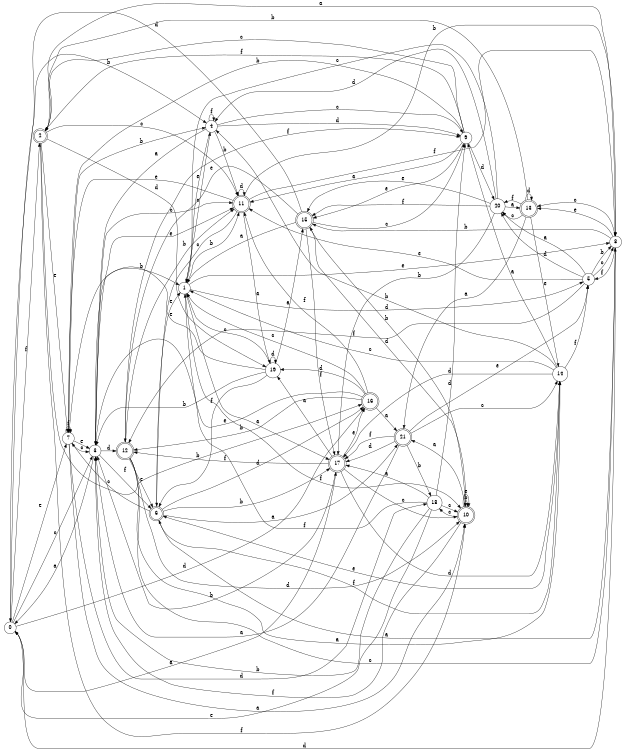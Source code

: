 digraph n18_10 {
__start0 [label="" shape="none"];

rankdir=LR;
size="8,5";

s0 [style="filled", color="black", fillcolor="white" shape="circle", label="0"];
s1 [style="filled", color="black", fillcolor="white" shape="circle", label="1"];
s2 [style="rounded,filled", color="black", fillcolor="white" shape="doublecircle", label="2"];
s3 [style="filled", color="black", fillcolor="white" shape="circle", label="3"];
s4 [style="filled", color="black", fillcolor="white" shape="circle", label="4"];
s5 [style="filled", color="black", fillcolor="white" shape="circle", label="5"];
s6 [style="rounded,filled", color="black", fillcolor="white" shape="doublecircle", label="6"];
s7 [style="filled", color="black", fillcolor="white" shape="circle", label="7"];
s8 [style="filled", color="black", fillcolor="white" shape="circle", label="8"];
s9 [style="filled", color="black", fillcolor="white" shape="circle", label="9"];
s10 [style="rounded,filled", color="black", fillcolor="white" shape="doublecircle", label="10"];
s11 [style="rounded,filled", color="black", fillcolor="white" shape="doublecircle", label="11"];
s12 [style="rounded,filled", color="black", fillcolor="white" shape="doublecircle", label="12"];
s13 [style="rounded,filled", color="black", fillcolor="white" shape="doublecircle", label="13"];
s14 [style="filled", color="black", fillcolor="white" shape="circle", label="14"];
s15 [style="rounded,filled", color="black", fillcolor="white" shape="doublecircle", label="15"];
s16 [style="rounded,filled", color="black", fillcolor="white" shape="doublecircle", label="16"];
s17 [style="rounded,filled", color="black", fillcolor="white" shape="doublecircle", label="17"];
s18 [style="filled", color="black", fillcolor="white" shape="circle", label="18"];
s19 [style="filled", color="black", fillcolor="white" shape="circle", label="19"];
s20 [style="filled", color="black", fillcolor="white" shape="circle", label="20"];
s21 [style="rounded,filled", color="black", fillcolor="white" shape="doublecircle", label="21"];
s0 -> s17 [label="a"];
s0 -> s4 [label="b"];
s0 -> s3 [label="c"];
s0 -> s16 [label="d"];
s0 -> s7 [label="e"];
s0 -> s2 [label="f"];
s1 -> s17 [label="a"];
s1 -> s11 [label="b"];
s1 -> s4 [label="c"];
s1 -> s5 [label="d"];
s1 -> s8 [label="e"];
s1 -> s10 [label="f"];
s2 -> s8 [label="a"];
s2 -> s16 [label="b"];
s2 -> s11 [label="c"];
s2 -> s19 [label="d"];
s2 -> s7 [label="e"];
s2 -> s10 [label="f"];
s3 -> s0 [label="a"];
s3 -> s1 [label="b"];
s3 -> s11 [label="c"];
s3 -> s12 [label="d"];
s3 -> s11 [label="e"];
s3 -> s6 [label="f"];
s4 -> s3 [label="a"];
s4 -> s11 [label="b"];
s4 -> s9 [label="c"];
s4 -> s9 [label="d"];
s4 -> s1 [label="e"];
s4 -> s4 [label="f"];
s5 -> s20 [label="a"];
s5 -> s8 [label="b"];
s5 -> s8 [label="c"];
s5 -> s20 [label="d"];
s5 -> s11 [label="e"];
s5 -> s12 [label="f"];
s6 -> s21 [label="a"];
s6 -> s17 [label="b"];
s6 -> s7 [label="c"];
s6 -> s16 [label="d"];
s6 -> s1 [label="e"];
s6 -> s14 [label="f"];
s7 -> s10 [label="a"];
s7 -> s4 [label="b"];
s7 -> s3 [label="c"];
s7 -> s18 [label="d"];
s7 -> s3 [label="e"];
s7 -> s7 [label="f"];
s8 -> s6 [label="a"];
s8 -> s15 [label="b"];
s8 -> s13 [label="c"];
s8 -> s0 [label="d"];
s8 -> s13 [label="e"];
s8 -> s5 [label="f"];
s9 -> s11 [label="a"];
s9 -> s7 [label="b"];
s9 -> s2 [label="c"];
s9 -> s20 [label="d"];
s9 -> s15 [label="e"];
s9 -> s2 [label="f"];
s10 -> s21 [label="a"];
s10 -> s10 [label="b"];
s10 -> s18 [label="c"];
s10 -> s15 [label="d"];
s10 -> s10 [label="e"];
s10 -> s3 [label="f"];
s11 -> s19 [label="a"];
s11 -> s8 [label="b"];
s11 -> s6 [label="c"];
s11 -> s11 [label="d"];
s11 -> s7 [label="e"];
s11 -> s8 [label="f"];
s12 -> s14 [label="a"];
s12 -> s11 [label="b"];
s12 -> s8 [label="c"];
s12 -> s10 [label="d"];
s12 -> s6 [label="e"];
s12 -> s9 [label="f"];
s13 -> s21 [label="a"];
s13 -> s2 [label="b"];
s13 -> s20 [label="c"];
s13 -> s13 [label="d"];
s13 -> s14 [label="e"];
s13 -> s20 [label="f"];
s14 -> s9 [label="a"];
s14 -> s4 [label="b"];
s14 -> s1 [label="c"];
s14 -> s17 [label="d"];
s14 -> s6 [label="e"];
s14 -> s5 [label="f"];
s15 -> s1 [label="a"];
s15 -> s10 [label="b"];
s15 -> s9 [label="c"];
s15 -> s0 [label="d"];
s15 -> s12 [label="e"];
s15 -> s17 [label="f"];
s16 -> s21 [label="a"];
s16 -> s12 [label="b"];
s16 -> s1 [label="c"];
s16 -> s19 [label="d"];
s16 -> s3 [label="e"];
s16 -> s11 [label="f"];
s17 -> s19 [label="a"];
s17 -> s3 [label="b"];
s17 -> s10 [label="c"];
s17 -> s14 [label="d"];
s17 -> s16 [label="e"];
s17 -> s12 [label="f"];
s18 -> s17 [label="a"];
s18 -> s3 [label="b"];
s18 -> s10 [label="c"];
s18 -> s9 [label="d"];
s18 -> s0 [label="e"];
s18 -> s1 [label="f"];
s19 -> s15 [label="a"];
s19 -> s3 [label="b"];
s19 -> s1 [label="c"];
s19 -> s19 [label="d"];
s19 -> s7 [label="e"];
s19 -> s6 [label="f"];
s20 -> s13 [label="a"];
s20 -> s17 [label="b"];
s20 -> s1 [label="c"];
s20 -> s4 [label="d"];
s20 -> s15 [label="e"];
s20 -> s15 [label="f"];
s21 -> s3 [label="a"];
s21 -> s18 [label="b"];
s21 -> s14 [label="c"];
s21 -> s17 [label="d"];
s21 -> s5 [label="e"];
s21 -> s17 [label="f"];

}